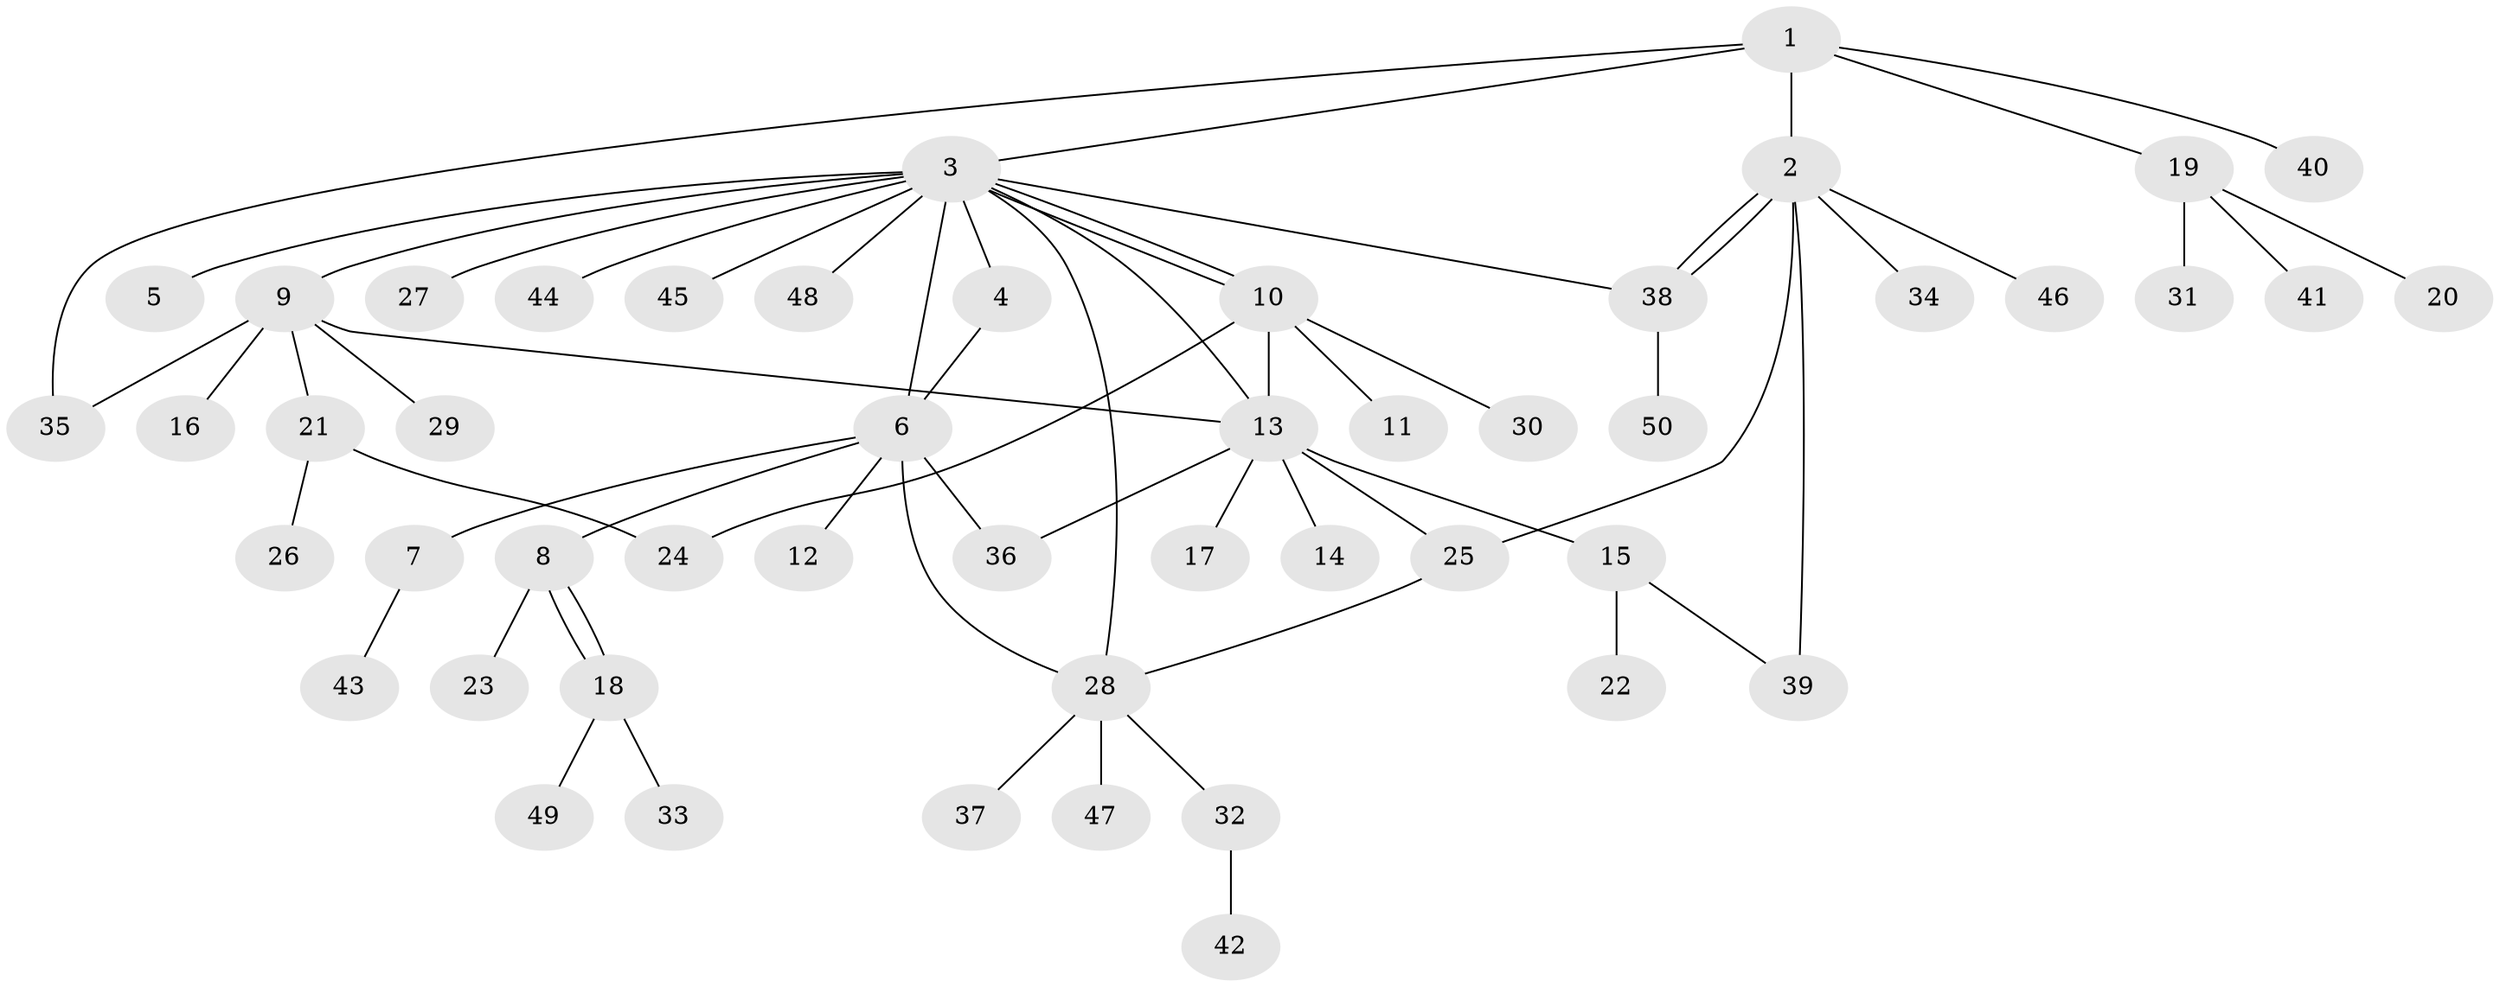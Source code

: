 // coarse degree distribution, {5: 0.06666666666666667, 6: 0.1, 13: 0.03333333333333333, 1: 0.5666666666666667, 3: 0.13333333333333333, 8: 0.03333333333333333, 2: 0.06666666666666667}
// Generated by graph-tools (version 1.1) at 2025/18/03/04/25 18:18:03]
// undirected, 50 vertices, 63 edges
graph export_dot {
graph [start="1"]
  node [color=gray90,style=filled];
  1;
  2;
  3;
  4;
  5;
  6;
  7;
  8;
  9;
  10;
  11;
  12;
  13;
  14;
  15;
  16;
  17;
  18;
  19;
  20;
  21;
  22;
  23;
  24;
  25;
  26;
  27;
  28;
  29;
  30;
  31;
  32;
  33;
  34;
  35;
  36;
  37;
  38;
  39;
  40;
  41;
  42;
  43;
  44;
  45;
  46;
  47;
  48;
  49;
  50;
  1 -- 2;
  1 -- 3;
  1 -- 19;
  1 -- 35;
  1 -- 40;
  2 -- 25;
  2 -- 34;
  2 -- 38;
  2 -- 38;
  2 -- 39;
  2 -- 46;
  3 -- 4;
  3 -- 5;
  3 -- 6;
  3 -- 9;
  3 -- 10;
  3 -- 10;
  3 -- 13;
  3 -- 27;
  3 -- 28;
  3 -- 38;
  3 -- 44;
  3 -- 45;
  3 -- 48;
  4 -- 6;
  6 -- 7;
  6 -- 8;
  6 -- 12;
  6 -- 28;
  6 -- 36;
  7 -- 43;
  8 -- 18;
  8 -- 18;
  8 -- 23;
  9 -- 13;
  9 -- 16;
  9 -- 21;
  9 -- 29;
  9 -- 35;
  10 -- 11;
  10 -- 13;
  10 -- 24;
  10 -- 30;
  13 -- 14;
  13 -- 15;
  13 -- 17;
  13 -- 25;
  13 -- 36;
  15 -- 22;
  15 -- 39;
  18 -- 33;
  18 -- 49;
  19 -- 20;
  19 -- 31;
  19 -- 41;
  21 -- 24;
  21 -- 26;
  25 -- 28;
  28 -- 32;
  28 -- 37;
  28 -- 47;
  32 -- 42;
  38 -- 50;
}
